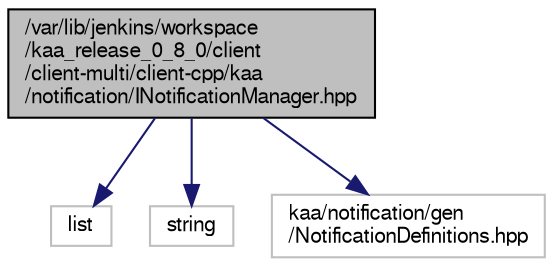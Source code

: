 digraph "/var/lib/jenkins/workspace/kaa_release_0_8_0/client/client-multi/client-cpp/kaa/notification/INotificationManager.hpp"
{
  bgcolor="transparent";
  edge [fontname="FreeSans",fontsize="10",labelfontname="FreeSans",labelfontsize="10"];
  node [fontname="FreeSans",fontsize="10",shape=record];
  Node1 [label="/var/lib/jenkins/workspace\l/kaa_release_0_8_0/client\l/client-multi/client-cpp/kaa\l/notification/INotificationManager.hpp",height=0.2,width=0.4,color="black", fillcolor="grey75", style="filled" fontcolor="black"];
  Node1 -> Node2 [color="midnightblue",fontsize="10",style="solid",fontname="FreeSans"];
  Node2 [label="list",height=0.2,width=0.4,color="grey75"];
  Node1 -> Node3 [color="midnightblue",fontsize="10",style="solid",fontname="FreeSans"];
  Node3 [label="string",height=0.2,width=0.4,color="grey75"];
  Node1 -> Node4 [color="midnightblue",fontsize="10",style="solid",fontname="FreeSans"];
  Node4 [label="kaa/notification/gen\l/NotificationDefinitions.hpp",height=0.2,width=0.4,color="grey75"];
}
